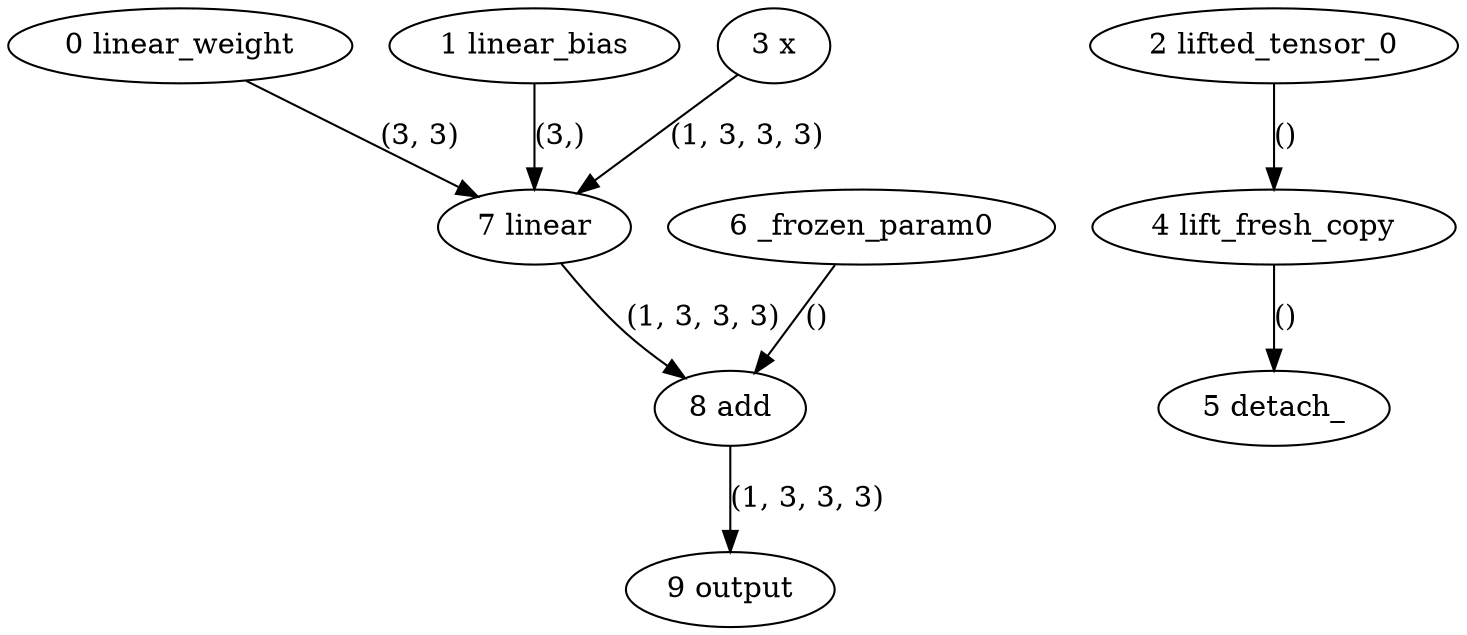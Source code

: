 strict digraph  {
"0 linear_weight" [id=0, type=get_attr];
"1 linear_bias" [id=1, type=get_attr];
"2 lifted_tensor_0" [id=2, type=get_attr];
"3 x" [id=3, type=input];
"4 lift_fresh_copy" [id=4, type=lift_fresh_copy];
"5 detach_" [id=5, type=detach_];
"6 _frozen_param0" [id=6, type=get_attr];
"7 linear" [id=7, type=linear];
"8 add" [id=8, type=add];
"9 output" [id=9, type=output];
"0 linear_weight" -> "7 linear"  [label="(3, 3)", style=solid];
"1 linear_bias" -> "7 linear"  [label="(3,)", style=solid];
"2 lifted_tensor_0" -> "4 lift_fresh_copy"  [label="()", style=solid];
"3 x" -> "7 linear"  [label="(1, 3, 3, 3)", style=solid];
"4 lift_fresh_copy" -> "5 detach_"  [label="()", style=solid];
"6 _frozen_param0" -> "8 add"  [label="()", style=solid];
"7 linear" -> "8 add"  [label="(1, 3, 3, 3)", style=solid];
"8 add" -> "9 output"  [label="(1, 3, 3, 3)", style=solid];
}
